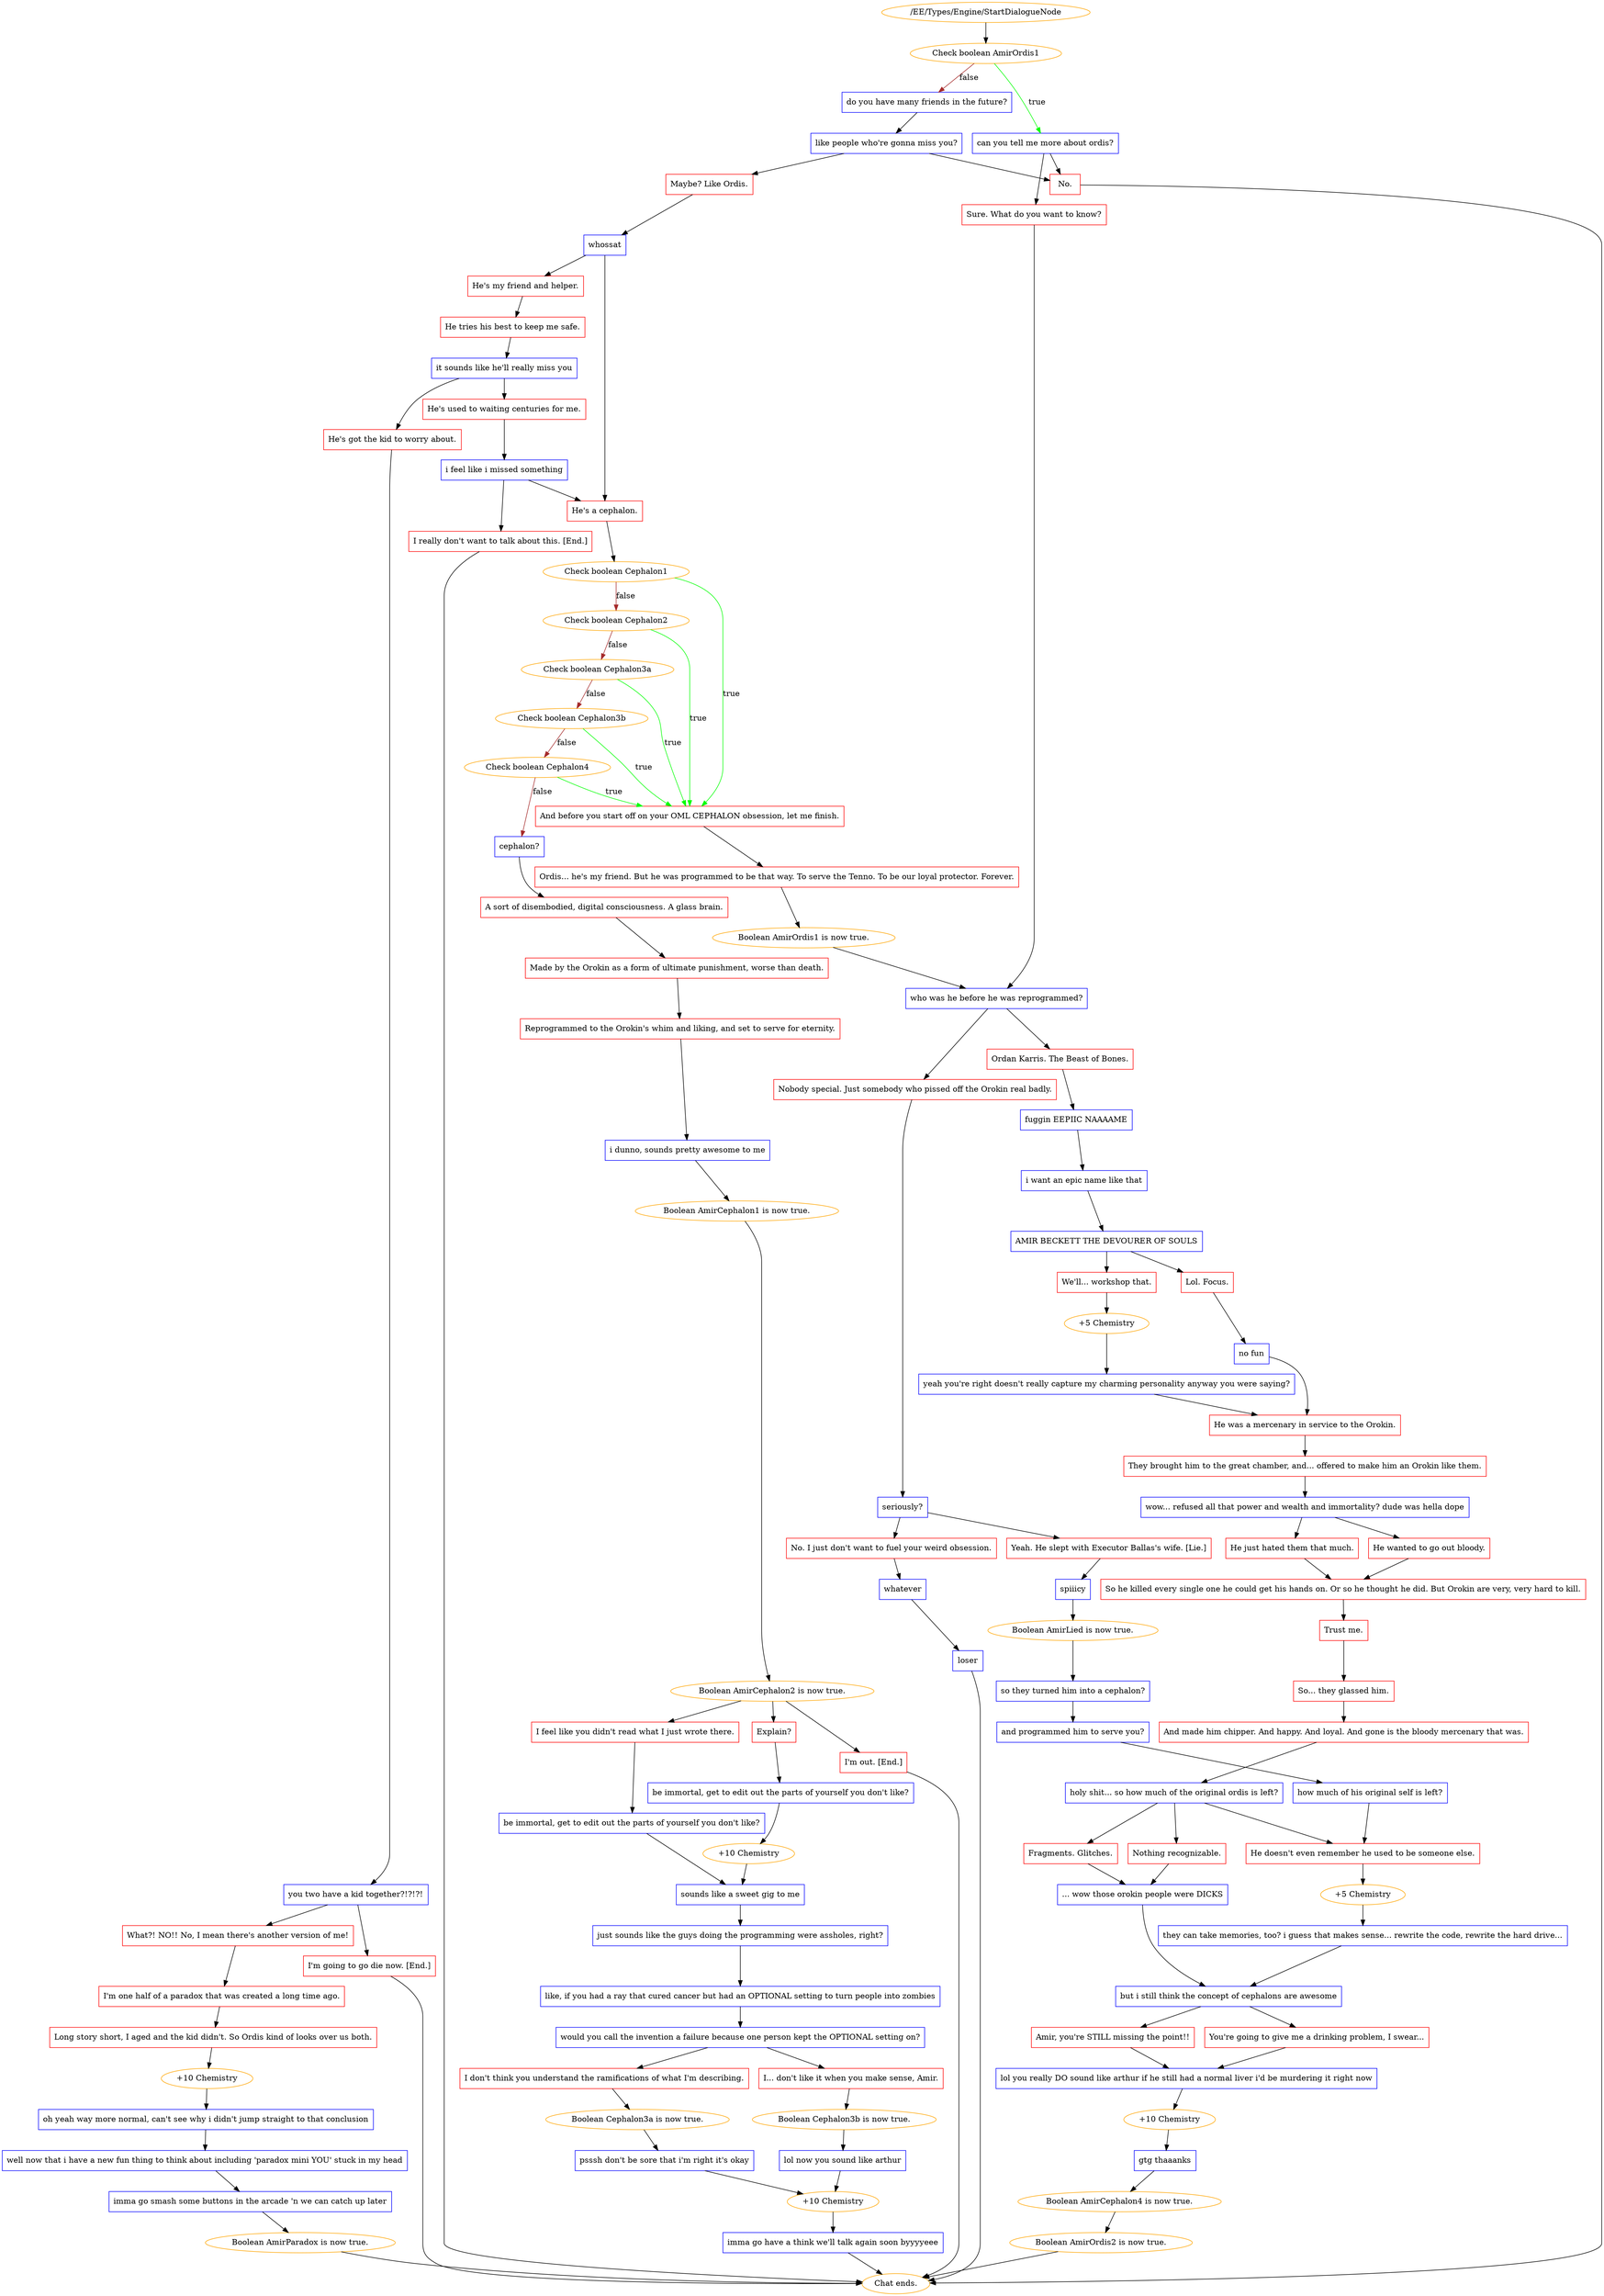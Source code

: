 digraph {
	2005 [label="/EE/Types/Engine/StartDialogueNode",color=orange];
		2005 -> 2006;
	2006 [label="Check boolean AmirOrdis1",color=orange];
		2006 -> 2007 [label=true,color=green];
		2006 -> 2008 [label=false,color=brown];
	2007 [label="can you tell me more about ordis?",shape=box,color=blue];
		2007 -> 2011;
		2007 -> 2012;
	2008 [label="do you have many friends in the future?",shape=box,color=blue];
		2008 -> 2009;
	2011 [label="No.",shape=box,color=red];
		2011 -> "Chat ends.";
	2012 [label="Sure. What do you want to know?",shape=box,color=red];
		2012 -> 2073;
	2009 [label="like people who're gonna miss you?",shape=box,color=blue];
		2009 -> 2010;
		2009 -> 2011;
	"Chat ends." [color=orange];
	2073 [label="who was he before he was reprogrammed?",shape=box,color=blue];
		2073 -> 2074;
		2073 -> 2075;
	2010 [label="Maybe? Like Ordis.",shape=box,color=red];
		2010 -> 2014;
	2074 [label="Nobody special. Just somebody who pissed off the Orokin real badly.",shape=box,color=red];
		2074 -> 2076;
	2075 [label="Ordan Karris. The Beast of Bones.",shape=box,color=red];
		2075 -> 2086;
	2014 [label="whossat",shape=box,color=blue];
		2014 -> 2015;
		2014 -> 2036;
	2076 [label="seriously?",shape=box,color=blue];
		2076 -> 2081;
		2076 -> 2077;
	2086 [label="fuggin EEPIIC NAAAAME",shape=box,color=blue];
		2086 -> 2030;
	2015 [label="He's my friend and helper.",shape=box,color=red];
		2015 -> 2016;
	2036 [label="He's a cephalon.",shape=box,color=red];
		2036 -> 2037;
	2081 [label="Yeah. He slept with Executor Ballas's wife. [Lie.]",shape=box,color=red];
		2081 -> 2082;
	2077 [label="No. I just don't want to fuel your weird obsession.",shape=box,color=red];
		2077 -> 2078;
	2030 [label="i want an epic name like that",shape=box,color=blue];
		2030 -> 2087;
	2016 [label="He tries his best to keep me safe.",shape=box,color=red];
		2016 -> 2017;
	2037 [label="Check boolean Cephalon1",color=orange];
		2037 -> 2044 [label=true,color=green];
		2037 -> 2038 [label=false,color=brown];
	2082 [label="spiiicy",shape=box,color=blue];
		2082 -> 2083;
	2078 [label="whatever",shape=box,color=blue];
		2078 -> 2079;
	2087 [label="AMIR BECKETT THE DEVOURER OF SOULS",shape=box,color=blue];
		2087 -> 2088;
		2087 -> 2089;
	2017 [label="it sounds like he'll really miss you",shape=box,color=blue];
		2017 -> 2018;
		2017 -> 2019;
	2044 [label="And before you start off on your OML CEPHALON obsession, let me finish.",shape=box,color=red];
		2044 -> 2071;
	2038 [label="Check boolean Cephalon2",color=orange];
		2038 -> 2044 [label=true,color=green];
		2038 -> 2039 [label=false,color=brown];
	2083 [label="Boolean AmirLied is now true.",color=orange];
		2083 -> 2084;
	2079 [label="loser",shape=box,color=blue];
		2079 -> "Chat ends.";
	2088 [label="Lol. Focus.",shape=box,color=red];
		2088 -> 2090;
	2089 [label="We'll... workshop that.",shape=box,color=red];
		2089 -> 2091;
	2018 [label="He's used to waiting centuries for me.",shape=box,color=red];
		2018 -> 2020;
	2019 [label="He's got the kid to worry about.",shape=box,color=red];
		2019 -> 2022;
	2071 [label="Ordis... he's my friend. But he was programmed to be that way. To serve the Tenno. To be our loyal protector. Forever.",shape=box,color=red];
		2071 -> 2072;
	2039 [label="Check boolean Cephalon3a",color=orange];
		2039 -> 2044 [label=true,color=green];
		2039 -> 2040 [label=false,color=brown];
	2084 [label="so they turned him into a cephalon?",shape=box,color=blue];
		2084 -> 2085;
	"Chat ends." [color=orange];
	2090 [label="no fun",shape=box,color=blue];
		2090 -> 2093;
	2091 [label="+5 Chemistry",color=orange];
		2091 -> 2092;
	2020 [label="i feel like i missed something",shape=box,color=blue];
		2020 -> 2021;
		2020 -> 2036;
	2022 [label="you two have a kid together?!?!?!",shape=box,color=blue];
		2022 -> 2026;
		2022 -> 2027;
	2072 [label="Boolean AmirOrdis1 is now true.",color=orange];
		2072 -> 2073;
	2040 [label="Check boolean Cephalon3b",color=orange];
		2040 -> 2044 [label=true,color=green];
		2040 -> 2041 [label=false,color=brown];
	2085 [label="and programmed him to serve you?",shape=box,color=blue];
		2085 -> 2109;
	2093 [label="He was a mercenary in service to the Orokin.",shape=box,color=red];
		2093 -> 2094;
	2092 [label="yeah you're right doesn't really capture my charming personality anyway you were saying?",shape=box,color=blue];
		2092 -> 2093;
	2021 [label="I really don't want to talk about this. [End.]",shape=box,color=red];
		2021 -> "Chat ends.";
	2026 [label="What?! NO!! No, I mean there's another version of me!",shape=box,color=red];
		2026 -> 2029;
	2027 [label="I'm going to go die now. [End.]",shape=box,color=red];
		2027 -> "Chat ends.";
	2041 [label="Check boolean Cephalon4",color=orange];
		2041 -> 2044 [label=true,color=green];
		2041 -> 2042 [label=false,color=brown];
	2109 [label="how much of his original self is left?",shape=box,color=blue];
		2109 -> 2103;
	2094 [label="They brought him to the great chamber, and... offered to make him an Orokin like them.",shape=box,color=red];
		2094 -> 2095;
	"Chat ends." [color=orange];
	2029 [label="I'm one half of a paradox that was created a long time ago.",shape=box,color=red];
		2029 -> 2031;
	"Chat ends." [color=orange];
	2042 [label="cephalon?",shape=box,color=blue];
		2042 -> 2045;
	2103 [label="He doesn't even remember he used to be someone else.",shape=box,color=red];
		2103 -> 2106;
	2095 [label="wow... refused all that power and wealth and immortality? dude was hella dope",shape=box,color=blue];
		2095 -> 2096;
		2095 -> 2097;
	2031 [label="Long story short, I aged and the kid didn't. So Ordis kind of looks over us both.",shape=box,color=red];
		2031 -> 2035;
	2045 [label="A sort of disembodied, digital consciousness. A glass brain.",shape=box,color=red];
		2045 -> 2046;
	2106 [label="+5 Chemistry",color=orange];
		2106 -> 2108;
	2096 [label="He just hated them that much.",shape=box,color=red];
		2096 -> 2098;
	2097 [label="He wanted to go out bloody.",shape=box,color=red];
		2097 -> 2098;
	2035 [label="+10 Chemistry",color=orange];
		2035 -> 2032;
	2046 [label="Made by the Orokin as a form of ultimate punishment, worse than death.",shape=box,color=red];
		2046 -> 2047;
	2108 [label="they can take memories, too? i guess that makes sense... rewrite the code, rewrite the hard drive...",shape=box,color=blue];
		2108 -> 2110;
	2098 [label="So he killed every single one he could get his hands on. Or so he thought he did. But Orokin are very, very hard to kill.",shape=box,color=red];
		2098 -> 2099;
	2032 [label="oh yeah way more normal, can't see why i didn't jump straight to that conclusion",shape=box,color=blue];
		2032 -> 2033;
	2047 [label="Reprogrammed to the Orokin's whim and liking, and set to serve for eternity.",shape=box,color=red];
		2047 -> 2048;
	2110 [label="but i still think the concept of cephalons are awesome",shape=box,color=blue];
		2110 -> 2111;
		2110 -> 2112;
	2099 [label="Trust me.",shape=box,color=red];
		2099 -> 2100;
	2033 [label="well now that i have a new fun thing to think about including 'paradox mini YOU' stuck in my head",shape=box,color=blue];
		2033 -> 2034;
	2048 [label="i dunno, sounds pretty awesome to me",shape=box,color=blue];
		2048 -> 2049;
	2111 [label="You're going to give me a drinking problem, I swear...",shape=box,color=red];
		2111 -> 2113;
	2112 [label="Amir, you're STILL missing the point!!",shape=box,color=red];
		2112 -> 2113;
	2100 [label="So... they glassed him.",shape=box,color=red];
		2100 -> 2101;
	2034 [label="imma go smash some buttons in the arcade 'n we can catch up later",shape=box,color=blue];
		2034 -> 2023;
	2049 [label="Boolean AmirCephalon1 is now true.",color=orange];
		2049 -> 2050;
	2113 [label="lol you really DO sound like arthur if he still had a normal liver i'd be murdering it right now",shape=box,color=blue];
		2113 -> 2115;
	2101 [label="And made him chipper. And happy. And loyal. And gone is the bloody mercenary that was.",shape=box,color=red];
		2101 -> 2102;
	2023 [label="Boolean AmirParadox is now true.",color=orange];
		2023 -> "Chat ends.";
	2050 [label="Boolean AmirCephalon2 is now true.",color=orange];
		2050 -> 2052;
		2050 -> 2051;
		2050 -> 2055;
	2115 [label="+10 Chemistry",color=orange];
		2115 -> 2114;
	2102 [label="holy shit... so how much of the original ordis is left?",shape=box,color=blue];
		2102 -> 2103;
		2102 -> 2104;
		2102 -> 2105;
	"Chat ends." [color=orange];
	2052 [label="I'm out. [End.]",shape=box,color=red];
		2052 -> "Chat ends.";
	2051 [label="Explain?",shape=box,color=red];
		2051 -> 3485;
	2055 [label="I feel like you didn't read what I just wrote there.",shape=box,color=red];
		2055 -> 2056;
	2114 [label="gtg thaaanks",shape=box,color=blue];
		2114 -> 2116;
	2104 [label="Fragments. Glitches.",shape=box,color=red];
		2104 -> 2107;
	2105 [label="Nothing recognizable.",shape=box,color=red];
		2105 -> 2107;
	"Chat ends." [color=orange];
	3485 [label="be immortal, get to edit out the parts of yourself you don't like?",shape=box,color=blue];
		3485 -> 2054;
	2056 [label="be immortal, get to edit out the parts of yourself you don't like?",shape=box,color=blue];
		2056 -> 2057;
	2116 [label="Boolean AmirCephalon4 is now true.",color=orange];
		2116 -> 2117;
	2107 [label="... wow those orokin people were DICKS",shape=box,color=blue];
		2107 -> 2110;
	2054 [label="+10 Chemistry",color=orange];
		2054 -> 2057;
	2057 [label="sounds like a sweet gig to me",shape=box,color=blue];
		2057 -> 2058;
	2117 [label="Boolean AmirOrdis2 is now true.",color=orange];
		2117 -> "Chat ends.";
	2058 [label="just sounds like the guys doing the programming were assholes, right?",shape=box,color=blue];
		2058 -> 2059;
	"Chat ends." [color=orange];
	2059 [label="like, if you had a ray that cured cancer but had an OPTIONAL setting to turn people into zombies",shape=box,color=blue];
		2059 -> 2060;
	2060 [label="would you call the invention a failure because one person kept the OPTIONAL setting on?",shape=box,color=blue];
		2060 -> 2061;
		2060 -> 2062;
	2061 [label="I... don't like it when you make sense, Amir.",shape=box,color=red];
		2061 -> 2063;
	2062 [label="I don't think you understand the ramifications of what I'm describing.",shape=box,color=red];
		2062 -> 2064;
	2063 [label="Boolean Cephalon3b is now true.",color=orange];
		2063 -> 2065;
	2064 [label="Boolean Cephalon3a is now true.",color=orange];
		2064 -> 2066;
	2065 [label="lol now you sound like arthur",shape=box,color=blue];
		2065 -> 2068;
	2066 [label="psssh don't be sore that i'm right it's okay",shape=box,color=blue];
		2066 -> 2068;
	2068 [label="+10 Chemistry",color=orange];
		2068 -> 2067;
	2067 [label="imma go have a think we'll talk again soon byyyyeee",shape=box,color=blue];
		2067 -> "Chat ends.";
	"Chat ends." [color=orange];
}